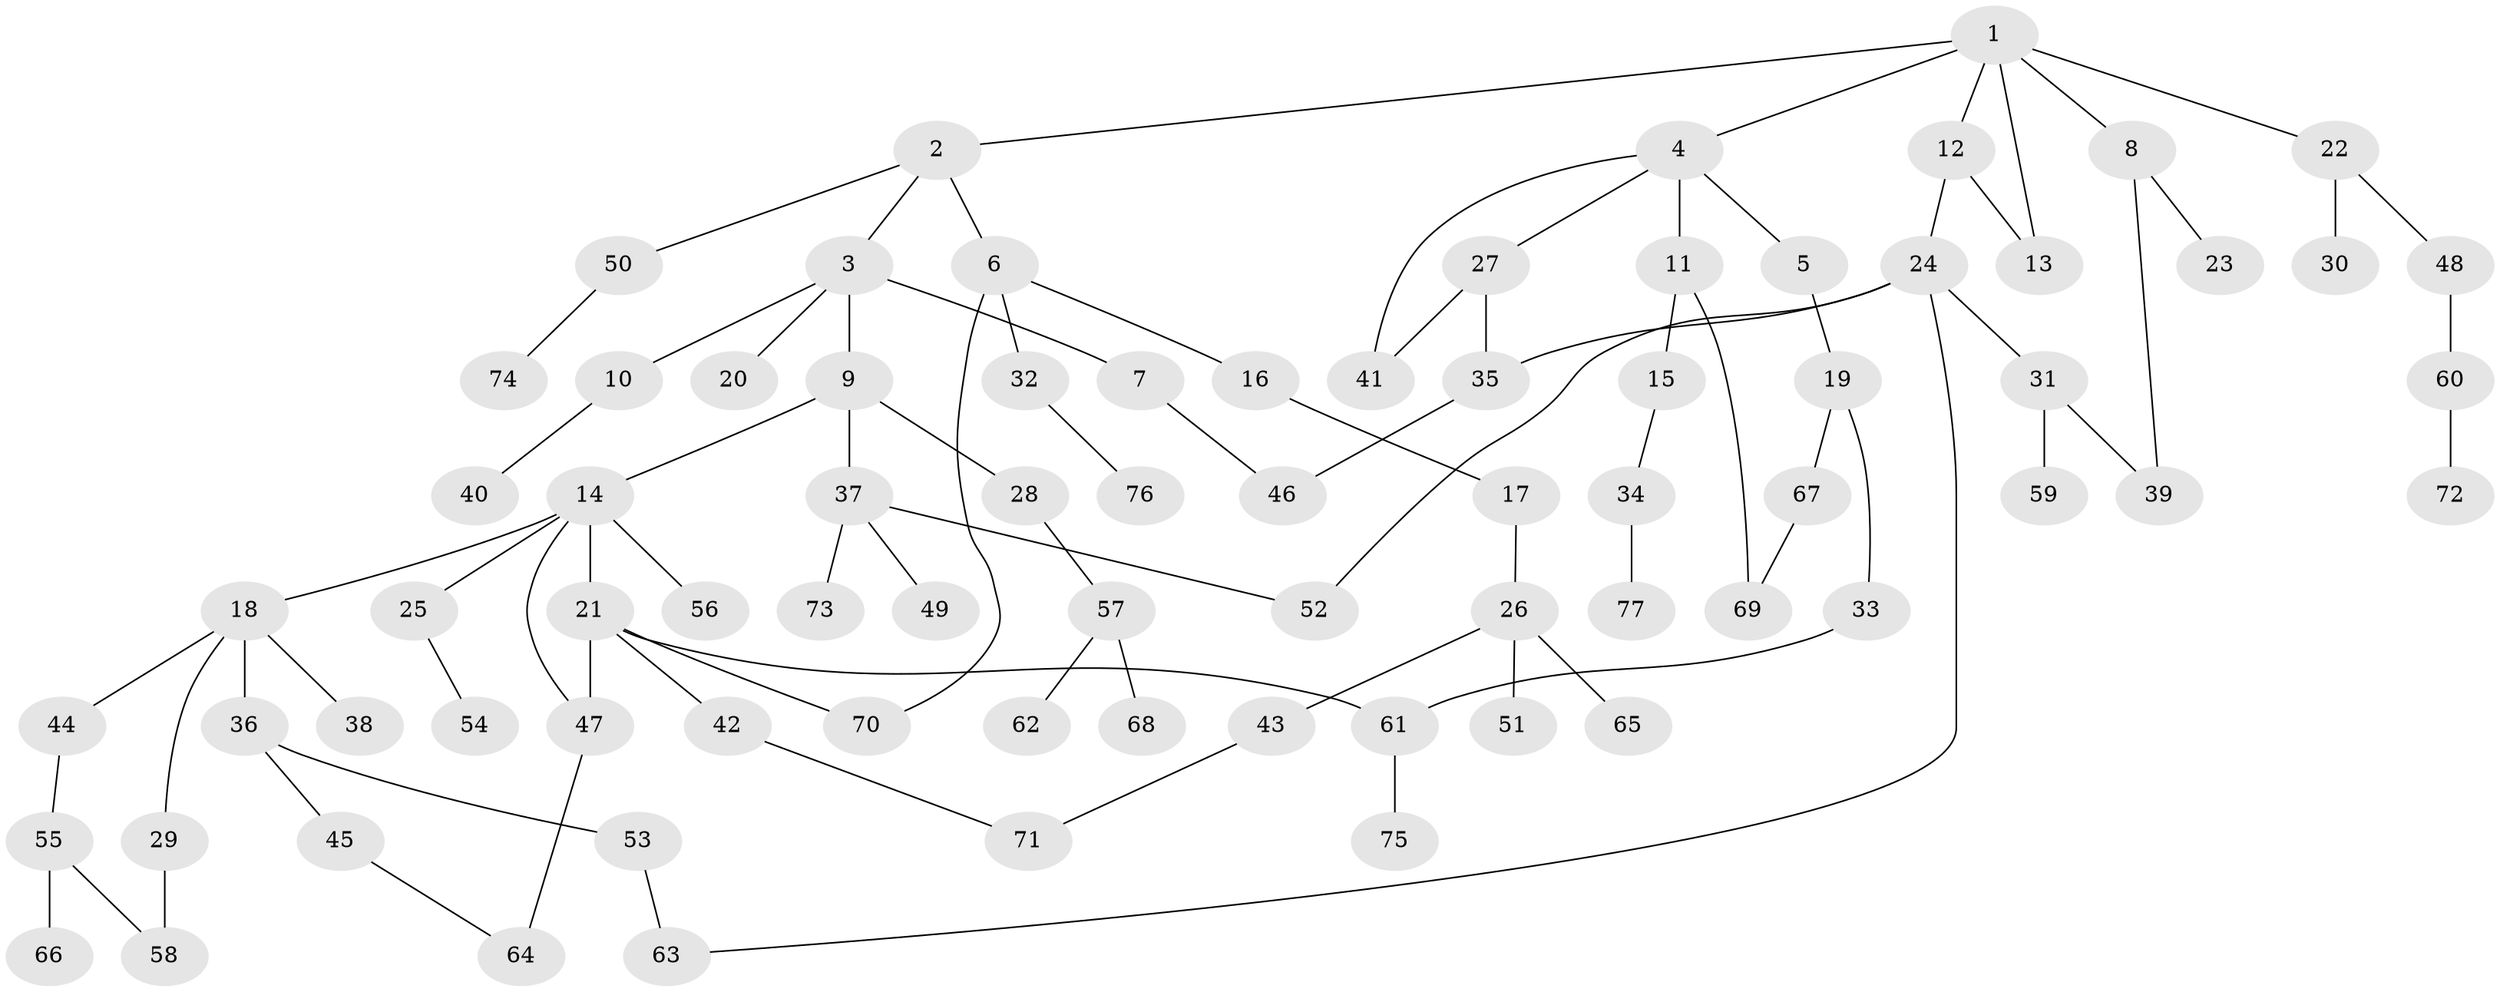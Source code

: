 // coarse degree distribution, {7: 0.02127659574468085, 4: 0.1276595744680851, 3: 0.10638297872340426, 2: 0.5106382978723404, 1: 0.19148936170212766, 5: 0.02127659574468085, 6: 0.02127659574468085}
// Generated by graph-tools (version 1.1) at 2025/41/03/06/25 10:41:27]
// undirected, 77 vertices, 90 edges
graph export_dot {
graph [start="1"]
  node [color=gray90,style=filled];
  1;
  2;
  3;
  4;
  5;
  6;
  7;
  8;
  9;
  10;
  11;
  12;
  13;
  14;
  15;
  16;
  17;
  18;
  19;
  20;
  21;
  22;
  23;
  24;
  25;
  26;
  27;
  28;
  29;
  30;
  31;
  32;
  33;
  34;
  35;
  36;
  37;
  38;
  39;
  40;
  41;
  42;
  43;
  44;
  45;
  46;
  47;
  48;
  49;
  50;
  51;
  52;
  53;
  54;
  55;
  56;
  57;
  58;
  59;
  60;
  61;
  62;
  63;
  64;
  65;
  66;
  67;
  68;
  69;
  70;
  71;
  72;
  73;
  74;
  75;
  76;
  77;
  1 -- 2;
  1 -- 4;
  1 -- 8;
  1 -- 12;
  1 -- 22;
  1 -- 13;
  2 -- 3;
  2 -- 6;
  2 -- 50;
  3 -- 7;
  3 -- 9;
  3 -- 10;
  3 -- 20;
  4 -- 5;
  4 -- 11;
  4 -- 27;
  4 -- 41;
  5 -- 19;
  6 -- 16;
  6 -- 32;
  6 -- 70;
  7 -- 46;
  8 -- 23;
  8 -- 39;
  9 -- 14;
  9 -- 28;
  9 -- 37;
  10 -- 40;
  11 -- 15;
  11 -- 69;
  12 -- 13;
  12 -- 24;
  14 -- 18;
  14 -- 21;
  14 -- 25;
  14 -- 47;
  14 -- 56;
  15 -- 34;
  16 -- 17;
  17 -- 26;
  18 -- 29;
  18 -- 36;
  18 -- 38;
  18 -- 44;
  19 -- 33;
  19 -- 67;
  21 -- 42;
  21 -- 61;
  21 -- 70;
  21 -- 47;
  22 -- 30;
  22 -- 48;
  24 -- 31;
  24 -- 63;
  24 -- 35;
  24 -- 52;
  25 -- 54;
  26 -- 43;
  26 -- 51;
  26 -- 65;
  27 -- 35;
  27 -- 41;
  28 -- 57;
  29 -- 58;
  31 -- 59;
  31 -- 39;
  32 -- 76;
  33 -- 61;
  34 -- 77;
  35 -- 46;
  36 -- 45;
  36 -- 53;
  37 -- 49;
  37 -- 52;
  37 -- 73;
  42 -- 71;
  43 -- 71;
  44 -- 55;
  45 -- 64;
  47 -- 64;
  48 -- 60;
  50 -- 74;
  53 -- 63;
  55 -- 58;
  55 -- 66;
  57 -- 62;
  57 -- 68;
  60 -- 72;
  61 -- 75;
  67 -- 69;
}
